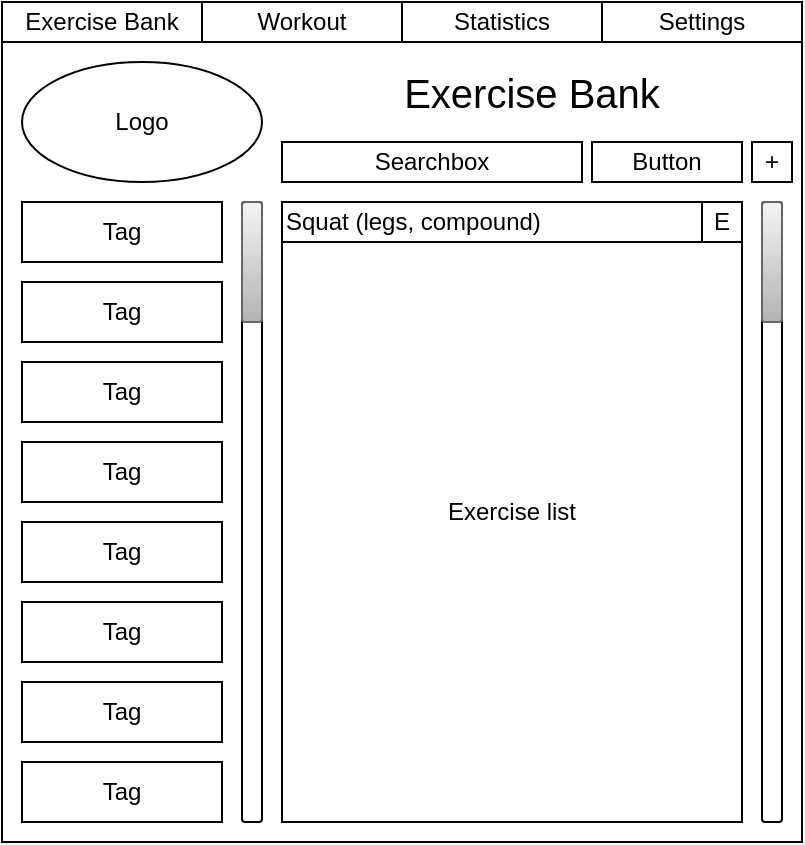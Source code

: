 <mxfile version="28.2.5">
  <diagram name="Page-1" id="6iNKvXD6GgjHAmLb_haw">
    <mxGraphModel dx="983" dy="528" grid="1" gridSize="10" guides="1" tooltips="1" connect="1" arrows="1" fold="1" page="1" pageScale="1" pageWidth="850" pageHeight="1100" math="0" shadow="0">
      <root>
        <mxCell id="0" />
        <mxCell id="1" parent="0" />
        <mxCell id="pGwgiXR_y_PXAJWsyPDp-1" value="" style="whiteSpace=wrap;html=1;" vertex="1" parent="1">
          <mxGeometry x="90" y="100" width="400" height="400" as="geometry" />
        </mxCell>
        <mxCell id="pGwgiXR_y_PXAJWsyPDp-2" value="Exercise list" style="whiteSpace=wrap;html=1;" vertex="1" parent="1">
          <mxGeometry x="230" y="180" width="230" height="310" as="geometry" />
        </mxCell>
        <mxCell id="pGwgiXR_y_PXAJWsyPDp-3" value="Searchbox" style="rounded=0;whiteSpace=wrap;html=1;" vertex="1" parent="1">
          <mxGeometry x="230" y="150" width="150" height="20" as="geometry" />
        </mxCell>
        <mxCell id="pGwgiXR_y_PXAJWsyPDp-4" value="Button" style="rounded=0;whiteSpace=wrap;html=1;" vertex="1" parent="1">
          <mxGeometry x="385" y="150" width="75" height="20" as="geometry" />
        </mxCell>
        <mxCell id="pGwgiXR_y_PXAJWsyPDp-5" value="Tag" style="rounded=0;whiteSpace=wrap;html=1;" vertex="1" parent="1">
          <mxGeometry x="100" y="180" width="100" height="30" as="geometry" />
        </mxCell>
        <mxCell id="pGwgiXR_y_PXAJWsyPDp-6" value="Tag" style="rounded=0;whiteSpace=wrap;html=1;" vertex="1" parent="1">
          <mxGeometry x="100" y="220" width="100" height="30" as="geometry" />
        </mxCell>
        <mxCell id="pGwgiXR_y_PXAJWsyPDp-7" value="Tag" style="rounded=0;whiteSpace=wrap;html=1;" vertex="1" parent="1">
          <mxGeometry x="100" y="260" width="100" height="30" as="geometry" />
        </mxCell>
        <mxCell id="pGwgiXR_y_PXAJWsyPDp-8" value="Tag" style="rounded=0;whiteSpace=wrap;html=1;" vertex="1" parent="1">
          <mxGeometry x="100" y="300" width="100" height="30" as="geometry" />
        </mxCell>
        <mxCell id="pGwgiXR_y_PXAJWsyPDp-9" value="Tag" style="rounded=0;whiteSpace=wrap;html=1;" vertex="1" parent="1">
          <mxGeometry x="100" y="340" width="100" height="30" as="geometry" />
        </mxCell>
        <mxCell id="pGwgiXR_y_PXAJWsyPDp-10" value="Tag" style="rounded=0;whiteSpace=wrap;html=1;" vertex="1" parent="1">
          <mxGeometry x="100" y="380" width="100" height="30" as="geometry" />
        </mxCell>
        <mxCell id="pGwgiXR_y_PXAJWsyPDp-12" value="" style="rounded=1;whiteSpace=wrap;html=1;" vertex="1" parent="1">
          <mxGeometry x="210" y="180" width="10" height="310" as="geometry" />
        </mxCell>
        <mxCell id="pGwgiXR_y_PXAJWsyPDp-15" value="" style="rounded=1;whiteSpace=wrap;html=1;fillColor=#f5f5f5;strokeColor=#666666;gradientColor=#b3b3b3;" vertex="1" parent="1">
          <mxGeometry x="210" y="180" width="10" height="60" as="geometry" />
        </mxCell>
        <mxCell id="pGwgiXR_y_PXAJWsyPDp-16" value="+" style="rounded=0;whiteSpace=wrap;html=1;" vertex="1" parent="1">
          <mxGeometry x="465" y="150" width="20" height="20" as="geometry" />
        </mxCell>
        <mxCell id="pGwgiXR_y_PXAJWsyPDp-17" value="" style="rounded=1;whiteSpace=wrap;html=1;" vertex="1" parent="1">
          <mxGeometry x="470" y="180" width="10" height="310" as="geometry" />
        </mxCell>
        <mxCell id="pGwgiXR_y_PXAJWsyPDp-18" value="" style="rounded=1;whiteSpace=wrap;html=1;fillColor=#f5f5f5;strokeColor=#666666;gradientColor=#b3b3b3;" vertex="1" parent="1">
          <mxGeometry x="470" y="180" width="10" height="60" as="geometry" />
        </mxCell>
        <mxCell id="pGwgiXR_y_PXAJWsyPDp-19" value="Tag" style="rounded=0;whiteSpace=wrap;html=1;" vertex="1" parent="1">
          <mxGeometry x="100" y="420" width="100" height="30" as="geometry" />
        </mxCell>
        <mxCell id="pGwgiXR_y_PXAJWsyPDp-20" value="Tag" style="rounded=0;whiteSpace=wrap;html=1;" vertex="1" parent="1">
          <mxGeometry x="100" y="460" width="100" height="30" as="geometry" />
        </mxCell>
        <mxCell id="pGwgiXR_y_PXAJWsyPDp-21" value="Exercise Bank" style="text;html=1;align=center;verticalAlign=middle;whiteSpace=wrap;rounded=0;fontSize=20;" vertex="1" parent="1">
          <mxGeometry x="285" y="110" width="140" height="30" as="geometry" />
        </mxCell>
        <mxCell id="pGwgiXR_y_PXAJWsyPDp-22" value="Exercise Bank&lt;span style=&quot;color: rgba(0, 0, 0, 0); font-family: monospace; font-size: 0px; text-align: start; text-wrap-mode: nowrap;&quot;&gt;%3CmxGraphModel%3E%3Croot%3E%3CmxCell%20id%3D%220%22%2F%3E%3CmxCell%20id%3D%221%22%20parent%3D%220%22%2F%3E%3CmxCell%20id%3D%222%22%20value%3D%22Tag%22%20style%3D%22rounded%3D0%3BwhiteSpace%3Dwrap%3Bhtml%3D1%3B%22%20vertex%3D%221%22%20parent%3D%221%22%3E%3CmxGeometry%20x%3D%22100%22%20y%3D%22420%22%20width%3D%22100%22%20height%3D%2230%22%20as%3D%22geometry%22%2F%3E%3C%2FmxCell%3E%3C%2Froot%3E%3C%2FmxGraphModel%3E&lt;/span&gt;" style="rounded=0;whiteSpace=wrap;html=1;" vertex="1" parent="1">
          <mxGeometry x="90" y="80" width="100" height="20" as="geometry" />
        </mxCell>
        <mxCell id="pGwgiXR_y_PXAJWsyPDp-23" value="Workout" style="rounded=0;whiteSpace=wrap;html=1;" vertex="1" parent="1">
          <mxGeometry x="190" y="80" width="100" height="20" as="geometry" />
        </mxCell>
        <mxCell id="pGwgiXR_y_PXAJWsyPDp-24" value="Statistics" style="rounded=0;whiteSpace=wrap;html=1;" vertex="1" parent="1">
          <mxGeometry x="290" y="80" width="100" height="20" as="geometry" />
        </mxCell>
        <mxCell id="pGwgiXR_y_PXAJWsyPDp-25" value="Settings" style="rounded=0;whiteSpace=wrap;html=1;" vertex="1" parent="1">
          <mxGeometry x="390" y="80" width="100" height="20" as="geometry" />
        </mxCell>
        <mxCell id="pGwgiXR_y_PXAJWsyPDp-26" value="Squat (legs, compound)" style="rounded=0;whiteSpace=wrap;html=1;align=left;" vertex="1" parent="1">
          <mxGeometry x="230" y="180" width="210" height="20" as="geometry" />
        </mxCell>
        <mxCell id="pGwgiXR_y_PXAJWsyPDp-27" value="E" style="rounded=0;whiteSpace=wrap;html=1;" vertex="1" parent="1">
          <mxGeometry x="440" y="180" width="20" height="20" as="geometry" />
        </mxCell>
        <mxCell id="pGwgiXR_y_PXAJWsyPDp-31" value="Logo" style="ellipse;whiteSpace=wrap;html=1;" vertex="1" parent="1">
          <mxGeometry x="100" y="110" width="120" height="60" as="geometry" />
        </mxCell>
      </root>
    </mxGraphModel>
  </diagram>
</mxfile>
